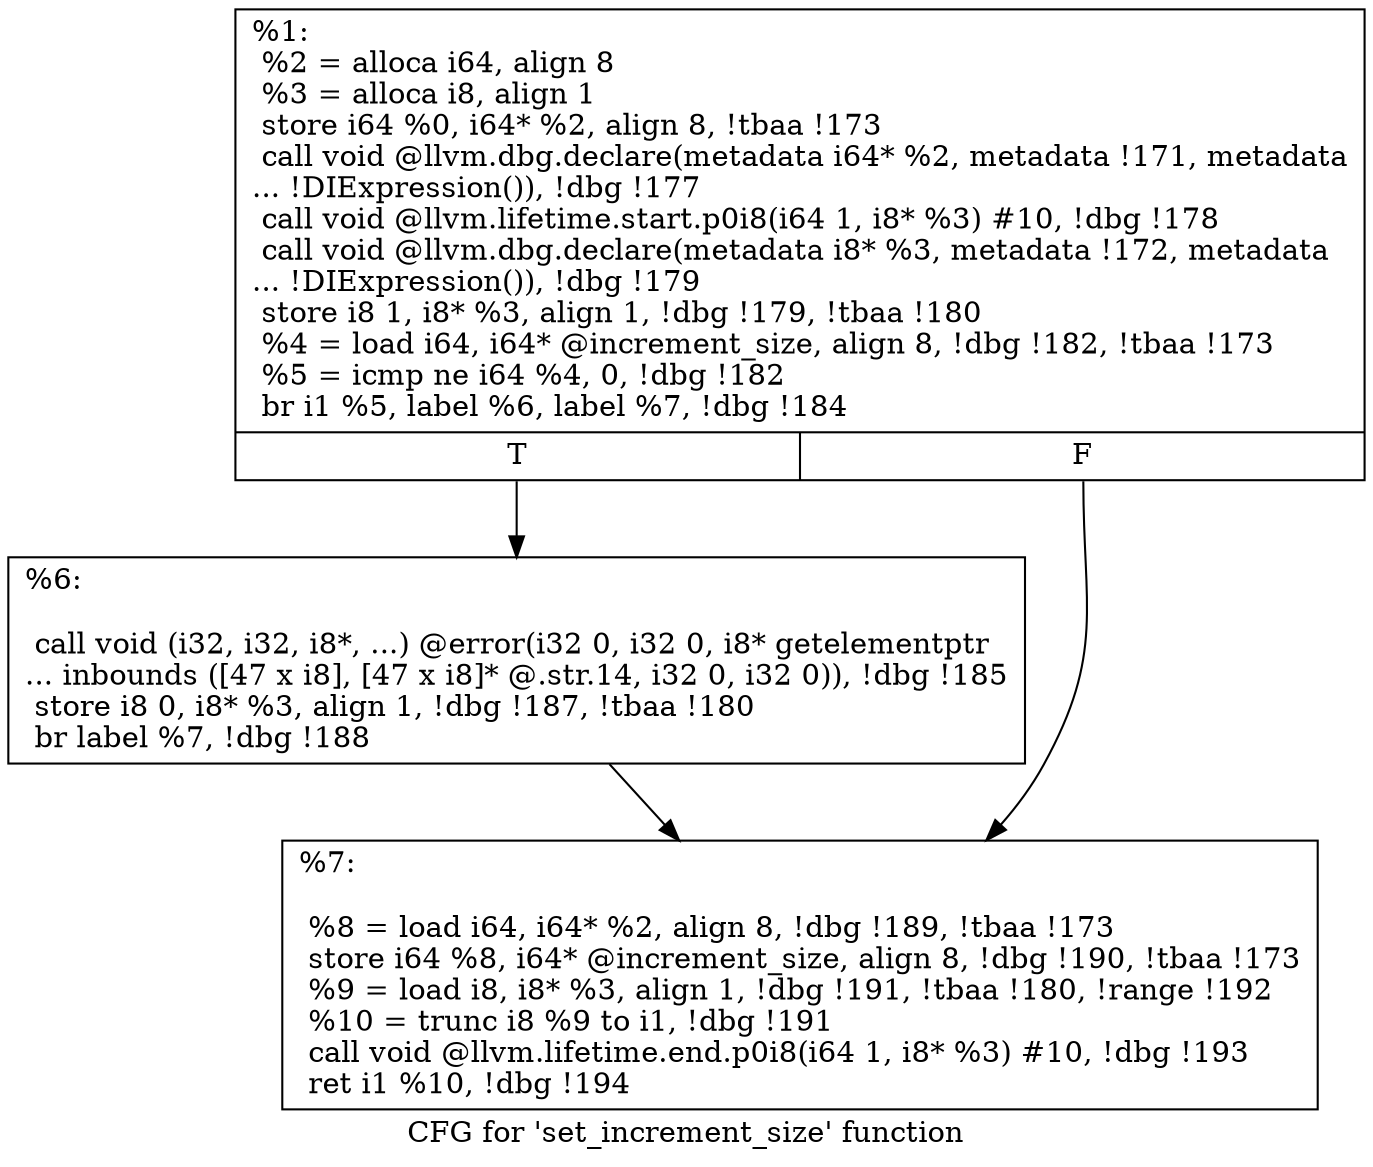digraph "CFG for 'set_increment_size' function" {
	label="CFG for 'set_increment_size' function";

	Node0x1f009f0 [shape=record,label="{%1:\l  %2 = alloca i64, align 8\l  %3 = alloca i8, align 1\l  store i64 %0, i64* %2, align 8, !tbaa !173\l  call void @llvm.dbg.declare(metadata i64* %2, metadata !171, metadata\l... !DIExpression()), !dbg !177\l  call void @llvm.lifetime.start.p0i8(i64 1, i8* %3) #10, !dbg !178\l  call void @llvm.dbg.declare(metadata i8* %3, metadata !172, metadata\l... !DIExpression()), !dbg !179\l  store i8 1, i8* %3, align 1, !dbg !179, !tbaa !180\l  %4 = load i64, i64* @increment_size, align 8, !dbg !182, !tbaa !173\l  %5 = icmp ne i64 %4, 0, !dbg !182\l  br i1 %5, label %6, label %7, !dbg !184\l|{<s0>T|<s1>F}}"];
	Node0x1f009f0:s0 -> Node0x1f06f60;
	Node0x1f009f0:s1 -> Node0x1f06fb0;
	Node0x1f06f60 [shape=record,label="{%6:\l\l  call void (i32, i32, i8*, ...) @error(i32 0, i32 0, i8* getelementptr\l... inbounds ([47 x i8], [47 x i8]* @.str.14, i32 0, i32 0)), !dbg !185\l  store i8 0, i8* %3, align 1, !dbg !187, !tbaa !180\l  br label %7, !dbg !188\l}"];
	Node0x1f06f60 -> Node0x1f06fb0;
	Node0x1f06fb0 [shape=record,label="{%7:\l\l  %8 = load i64, i64* %2, align 8, !dbg !189, !tbaa !173\l  store i64 %8, i64* @increment_size, align 8, !dbg !190, !tbaa !173\l  %9 = load i8, i8* %3, align 1, !dbg !191, !tbaa !180, !range !192\l  %10 = trunc i8 %9 to i1, !dbg !191\l  call void @llvm.lifetime.end.p0i8(i64 1, i8* %3) #10, !dbg !193\l  ret i1 %10, !dbg !194\l}"];
}
